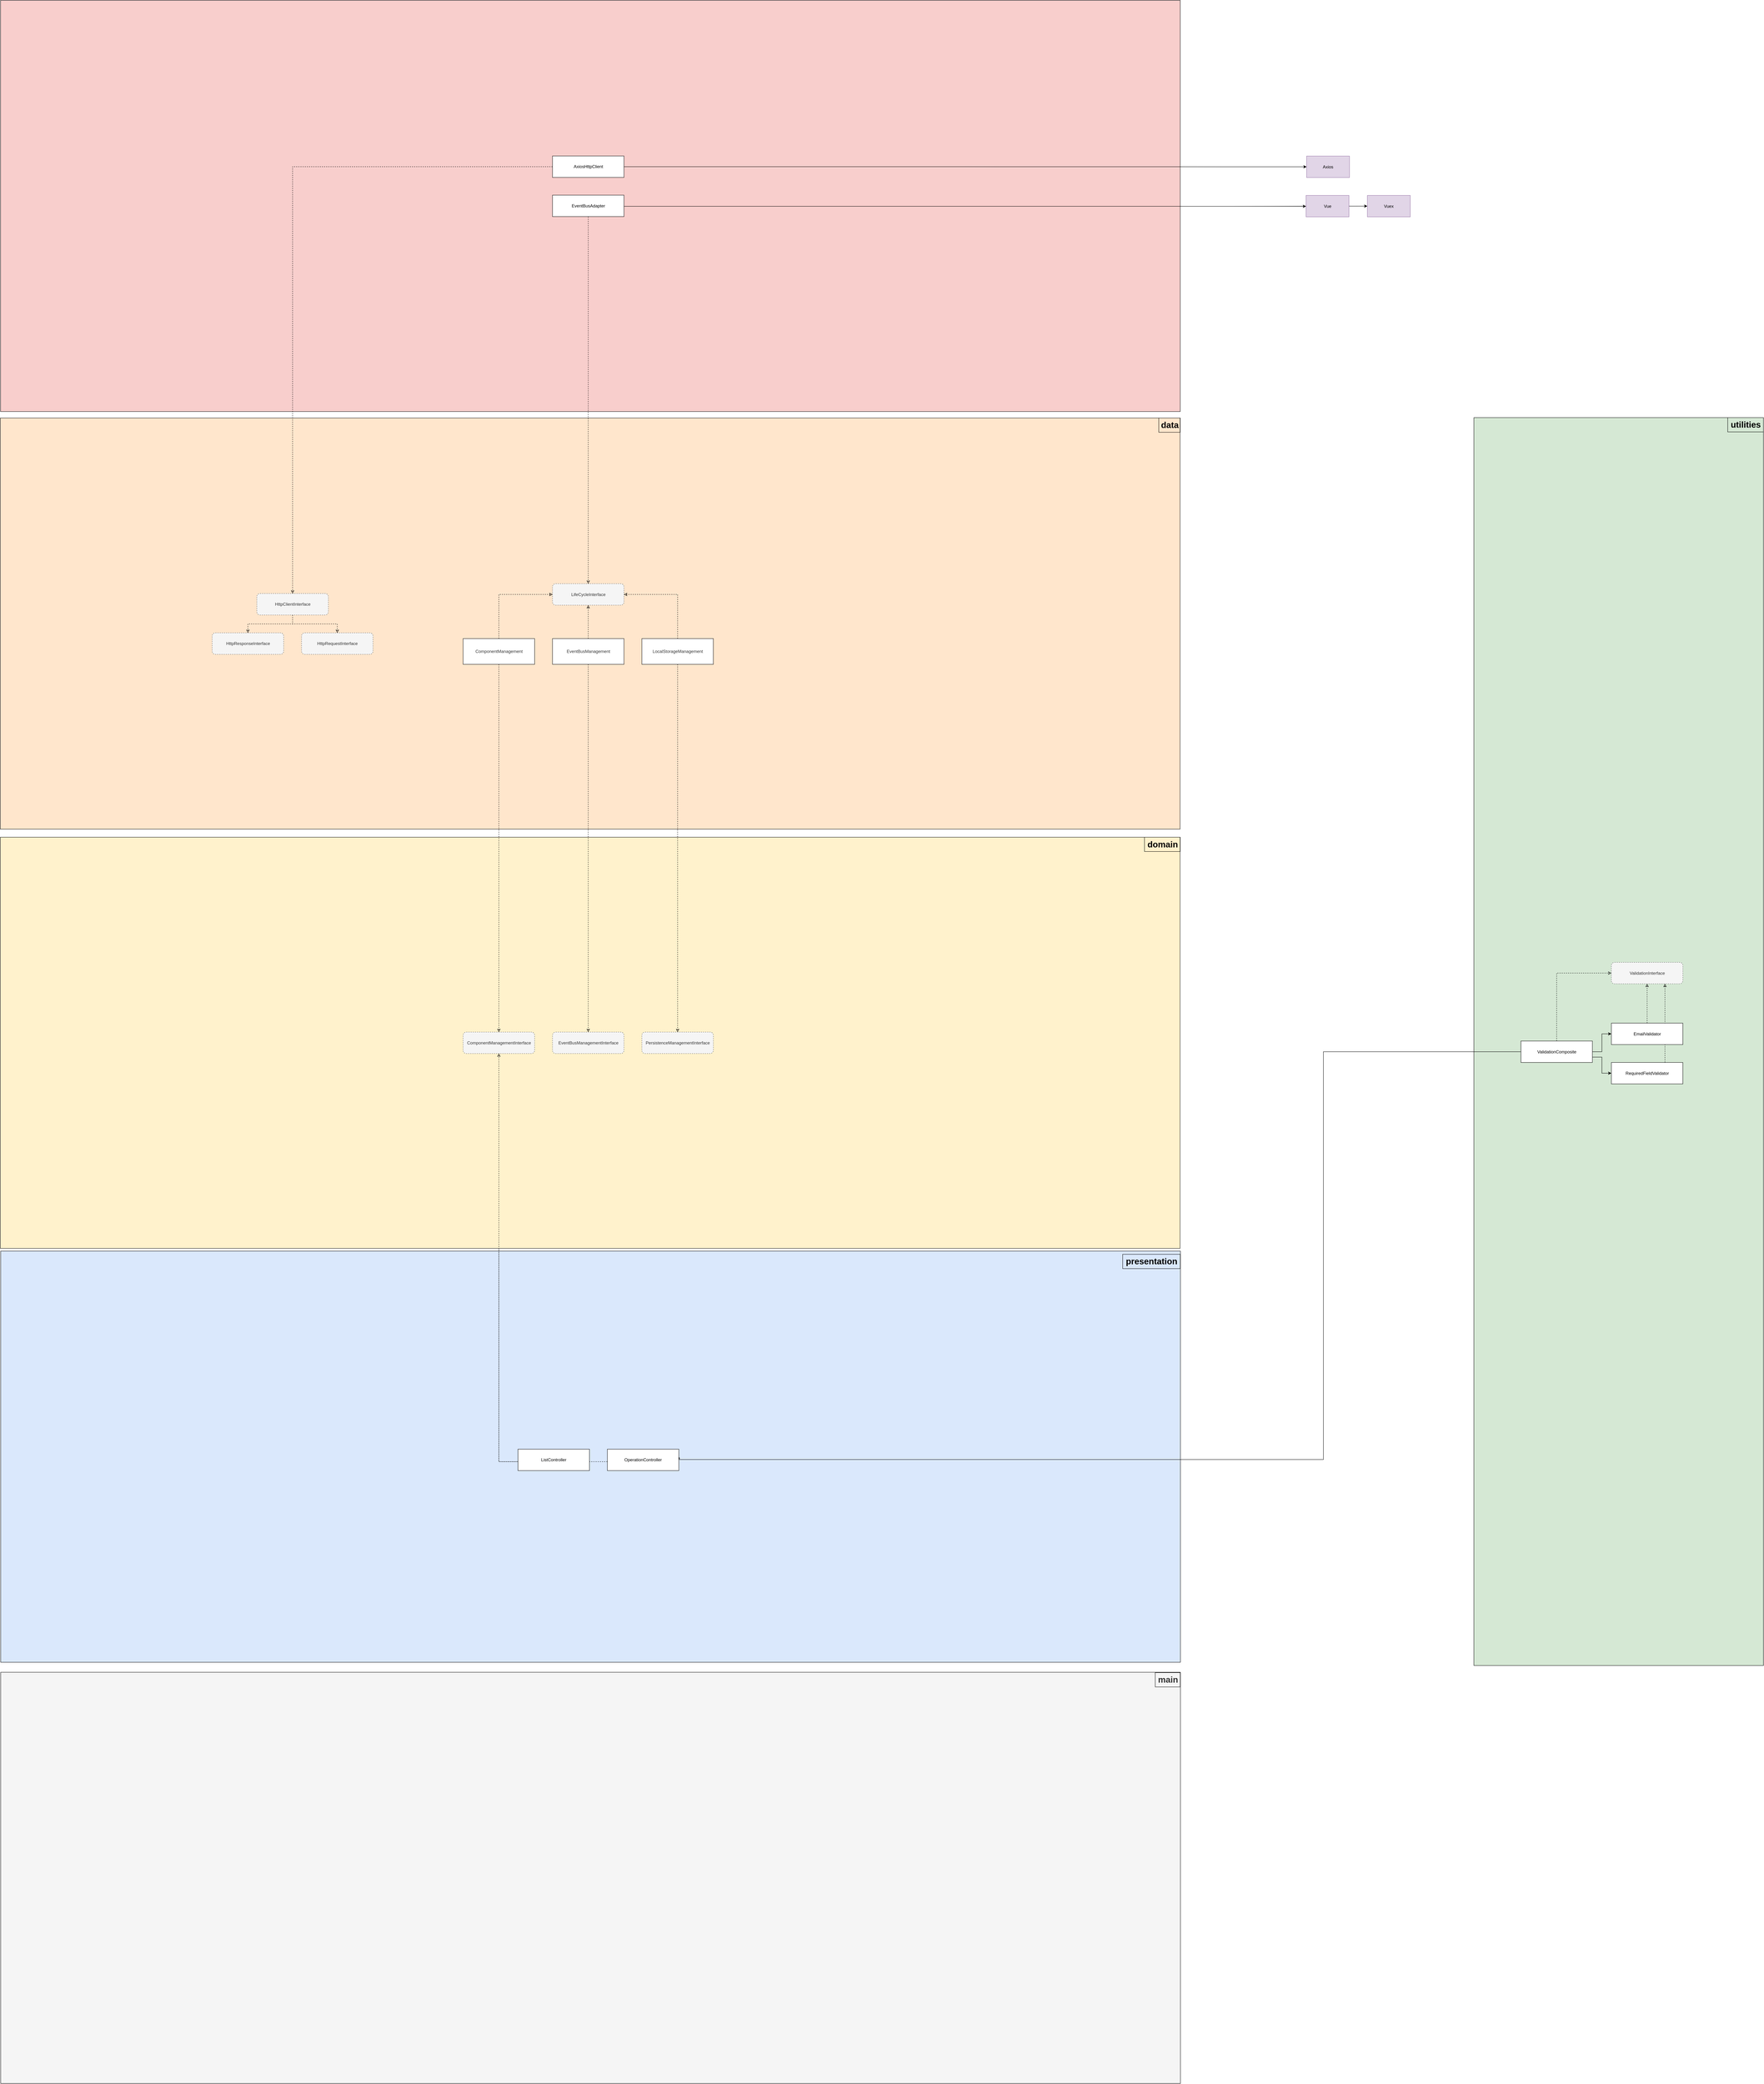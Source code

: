 <mxfile version="12.3.2" type="device" pages="1"><diagram id="l_S66v6bRBuBEM33HYv3" name="Page-1"><mxGraphModel dx="1549" dy="5436" grid="1" gridSize="10" guides="1" tooltips="1" connect="1" arrows="1" fold="1" page="1" pageScale="1" pageWidth="827" pageHeight="1169" math="0" shadow="0"><root><mxCell id="0"/><mxCell id="1" parent="0"/><mxCell id="JSCQ5aAeEvgzMmqYeC4o-80" value="" style="rounded=0;whiteSpace=wrap;html=1;fillColor=#dae8fc;strokeColor=#000000;" parent="1" vertex="1"><mxGeometry x="-819" y="-1169" width="3300" height="1150" as="geometry"/></mxCell><mxCell id="nBUv59VMYrAxrATHHbcp-48" style="edgeStyle=orthogonalEdgeStyle;rounded=0;orthogonalLoop=1;jettySize=auto;html=1;entryX=0.5;entryY=1;entryDx=0;entryDy=0;dashed=1;endArrow=classic;endFill=0;" parent="1" source="JSCQ5aAeEvgzMmqYeC4o-82" target="JSCQ5aAeEvgzMmqYeC4o-21" edge="1"><mxGeometry relative="1" as="geometry"><Array as="points"><mxPoint x="575" y="-580"/></Array></mxGeometry></mxCell><mxCell id="JSCQ5aAeEvgzMmqYeC4o-1" value="" style="rounded=0;whiteSpace=wrap;html=1;fillColor=#ffe6cc;strokeColor=#000000;" parent="1" vertex="1"><mxGeometry x="-820" y="-3499" width="3300" height="1150" as="geometry"/></mxCell><mxCell id="JSCQ5aAeEvgzMmqYeC4o-2" value="" style="rounded=0;whiteSpace=wrap;html=1;fillColor=#fff2cc;strokeColor=#000000;" parent="1" vertex="1"><mxGeometry x="-820" y="-2326.5" width="3300" height="1150" as="geometry"/></mxCell><mxCell id="JSCQ5aAeEvgzMmqYeC4o-30" value="" style="rounded=0;whiteSpace=wrap;html=1;fillColor=#f5f5f5;strokeColor=#000000;fontColor=#333333;movable=1;rotatable=0;" parent="1" vertex="1"><mxGeometry x="-819" y="9.0" width="3300" height="1150" as="geometry"/></mxCell><mxCell id="JSCQ5aAeEvgzMmqYeC4o-19" value="" style="rounded=0;whiteSpace=wrap;html=1;fillColor=#f8cecc;strokeColor=#000000;" parent="1" vertex="1"><mxGeometry x="-819.5" y="-4667" width="3300" height="1150" as="geometry"/></mxCell><mxCell id="JSCQ5aAeEvgzMmqYeC4o-3" value="LifeCycleInterface" style="rounded=1;whiteSpace=wrap;html=1;dashed=1;fillColor=#f5f5f5;strokeColor=#666666;fontColor=#333333;" parent="1" vertex="1"><mxGeometry x="724.5" y="-3035.5" width="200" height="60" as="geometry"/></mxCell><mxCell id="JSCQ5aAeEvgzMmqYeC4o-5" style="edgeStyle=orthogonalEdgeStyle;rounded=0;orthogonalLoop=1;jettySize=auto;html=1;dashed=1;endArrow=classic;endFill=0;" parent="1" source="JSCQ5aAeEvgzMmqYeC4o-7" target="JSCQ5aAeEvgzMmqYeC4o-11" edge="1"><mxGeometry relative="1" as="geometry"/></mxCell><mxCell id="JSCQ5aAeEvgzMmqYeC4o-6" style="edgeStyle=orthogonalEdgeStyle;rounded=0;orthogonalLoop=1;jettySize=auto;html=1;entryX=0.5;entryY=1;entryDx=0;entryDy=0;dashed=1;endArrow=classic;endFill=0;" parent="1" source="JSCQ5aAeEvgzMmqYeC4o-7" target="JSCQ5aAeEvgzMmqYeC4o-3" edge="1"><mxGeometry relative="1" as="geometry"/></mxCell><mxCell id="JSCQ5aAeEvgzMmqYeC4o-7" value="&lt;span style=&quot;color: rgb(51 , 51 , 51)&quot;&gt;EventBusManagement&lt;/span&gt;" style="rounded=0;whiteSpace=wrap;html=1;" parent="1" vertex="1"><mxGeometry x="724.5" y="-2882" width="200" height="72" as="geometry"/></mxCell><mxCell id="JSCQ5aAeEvgzMmqYeC4o-8" style="edgeStyle=orthogonalEdgeStyle;rounded=0;orthogonalLoop=1;jettySize=auto;html=1;entryX=0.5;entryY=0;entryDx=0;entryDy=0;dashed=1;endArrow=classic;endFill=0;" parent="1" edge="1"><mxGeometry relative="1" as="geometry"><mxPoint x="952" y="-1782.0" as="targetPoint"/></mxGeometry></mxCell><mxCell id="JSCQ5aAeEvgzMmqYeC4o-9" style="edgeStyle=orthogonalEdgeStyle;rounded=0;orthogonalLoop=1;jettySize=auto;html=1;entryX=0.5;entryY=1;entryDx=0;entryDy=0;dashed=1;endArrow=classic;endFill=0;" parent="1" edge="1"><mxGeometry relative="1" as="geometry"><mxPoint x="952" y="-2666.5" as="sourcePoint"/></mxGeometry></mxCell><mxCell id="JSCQ5aAeEvgzMmqYeC4o-11" value="EventBusManagementInterface" style="rounded=1;whiteSpace=wrap;html=1;dashed=1;fillColor=#f5f5f5;strokeColor=#666666;fontColor=#333333;movable=1;" parent="1" vertex="1"><mxGeometry x="724.5" y="-1781.5" width="200" height="60" as="geometry"/></mxCell><mxCell id="JSCQ5aAeEvgzMmqYeC4o-13" value="&lt;font style=&quot;font-size: 24px&quot;&gt;&lt;b&gt;domain&lt;/b&gt;&lt;/font&gt;" style="text;html=1;align=center;verticalAlign=middle;resizable=0;points=[];;autosize=1;strokeColor=#000000;strokeWidth=1;fillColor=none;" parent="1" vertex="1"><mxGeometry x="2380.5" y="-2326.5" width="100" height="40" as="geometry"/></mxCell><mxCell id="JSCQ5aAeEvgzMmqYeC4o-14" value="&lt;span style=&quot;font-size: 24px&quot;&gt;&lt;b&gt;data&lt;/b&gt;&lt;/span&gt;" style="text;html=1;align=center;verticalAlign=middle;resizable=0;points=[];;autosize=1;strokeColor=#000000;strokeWidth=1;fillColor=none;" parent="1" vertex="1"><mxGeometry x="2420.5" y="-3499" width="60" height="40" as="geometry"/></mxCell><mxCell id="JSCQ5aAeEvgzMmqYeC4o-17" style="edgeStyle=orthogonalEdgeStyle;rounded=0;orthogonalLoop=1;jettySize=auto;html=1;" parent="1" source="JSCQ5aAeEvgzMmqYeC4o-18" target="JSCQ5aAeEvgzMmqYeC4o-16" edge="1"><mxGeometry relative="1" as="geometry"><Array as="points"><mxPoint x="2760" y="-4091"/><mxPoint x="2760" y="-4091"/></Array></mxGeometry></mxCell><mxCell id="JSCQ5aAeEvgzMmqYeC4o-73" style="edgeStyle=orthogonalEdgeStyle;rounded=0;orthogonalLoop=1;jettySize=auto;html=1;entryX=0;entryY=0.5;entryDx=0;entryDy=0;endArrow=classic;endFill=1;" parent="1" target="JSCQ5aAeEvgzMmqYeC4o-70" edge="1"><mxGeometry relative="1" as="geometry"><Array as="points"><mxPoint x="925" y="-4091"/><mxPoint x="2620" y="-4091"/></Array><mxPoint x="924.5" y="-4122.167" as="sourcePoint"/></mxGeometry></mxCell><mxCell id="JSCQ5aAeEvgzMmqYeC4o-18" value="&lt;span style=&quot;white-space: normal&quot;&gt;EventBusAdapter&lt;/span&gt;" style="rounded=0;whiteSpace=wrap;html=1;" parent="1" vertex="1"><mxGeometry x="724.5" y="-4122.25" width="200" height="60" as="geometry"/></mxCell><mxCell id="JSCQ5aAeEvgzMmqYeC4o-21" value="ComponentManagementInterface" style="rounded=1;whiteSpace=wrap;html=1;dashed=1;fillColor=#f5f5f5;strokeColor=#666666;fontColor=#333333;movable=1;" parent="1" vertex="1"><mxGeometry x="474.5" y="-1781.5" width="200" height="60" as="geometry"/></mxCell><mxCell id="JSCQ5aAeEvgzMmqYeC4o-26" style="edgeStyle=orthogonalEdgeStyle;rounded=0;orthogonalLoop=1;jettySize=auto;html=1;entryX=0;entryY=0.5;entryDx=0;entryDy=0;endArrow=classic;endFill=0;dashed=1;" parent="1" source="JSCQ5aAeEvgzMmqYeC4o-24" target="JSCQ5aAeEvgzMmqYeC4o-3" edge="1"><mxGeometry relative="1" as="geometry"><Array as="points"><mxPoint x="574" y="-3005.5"/></Array></mxGeometry></mxCell><mxCell id="JSCQ5aAeEvgzMmqYeC4o-27" style="edgeStyle=orthogonalEdgeStyle;rounded=0;orthogonalLoop=1;jettySize=auto;html=1;dashed=1;endArrow=classic;endFill=0;" parent="1" source="JSCQ5aAeEvgzMmqYeC4o-24" target="JSCQ5aAeEvgzMmqYeC4o-21" edge="1"><mxGeometry relative="1" as="geometry"/></mxCell><mxCell id="JSCQ5aAeEvgzMmqYeC4o-24" value="&lt;span style=&quot;color: rgb(51 , 51 , 51)&quot;&gt;ComponentManagement&lt;/span&gt;" style="rounded=0;whiteSpace=wrap;html=1;" parent="1" vertex="1"><mxGeometry x="474.5" y="-2882" width="200" height="72" as="geometry"/></mxCell><mxCell id="JSCQ5aAeEvgzMmqYeC4o-37" value="&lt;font style=&quot;font-size: 24px&quot;&gt;&lt;b&gt;main&lt;/b&gt;&lt;/font&gt;" style="text;html=1;align=center;verticalAlign=middle;resizable=0;points=[];;autosize=1;strokeColor=#000000;strokeWidth=1;fillColor=none;fontColor=#333333;" parent="1" vertex="1"><mxGeometry x="2410.5" y="10" width="70" height="40" as="geometry"/></mxCell><mxCell id="JSCQ5aAeEvgzMmqYeC4o-75" value="PersistenceManagementInterface" style="rounded=1;whiteSpace=wrap;html=1;dashed=1;fillColor=#f5f5f5;strokeColor=#666666;fontColor=#333333;movable=1;" parent="1" vertex="1"><mxGeometry x="974.5" y="-1781.5" width="200" height="60" as="geometry"/></mxCell><mxCell id="JSCQ5aAeEvgzMmqYeC4o-77" style="edgeStyle=orthogonalEdgeStyle;rounded=0;orthogonalLoop=1;jettySize=auto;html=1;entryX=1;entryY=0.5;entryDx=0;entryDy=0;endArrow=classic;endFill=0;dashed=1;" parent="1" source="JSCQ5aAeEvgzMmqYeC4o-76" target="JSCQ5aAeEvgzMmqYeC4o-3" edge="1"><mxGeometry relative="1" as="geometry"><Array as="points"><mxPoint x="1075" y="-3005.5"/></Array></mxGeometry></mxCell><mxCell id="JSCQ5aAeEvgzMmqYeC4o-78" style="edgeStyle=orthogonalEdgeStyle;rounded=0;orthogonalLoop=1;jettySize=auto;html=1;dashed=1;endArrow=classic;endFill=0;" parent="1" source="JSCQ5aAeEvgzMmqYeC4o-76" target="JSCQ5aAeEvgzMmqYeC4o-75" edge="1"><mxGeometry relative="1" as="geometry"/></mxCell><mxCell id="JSCQ5aAeEvgzMmqYeC4o-76" value="&lt;span style=&quot;color: rgb(51 , 51 , 51)&quot;&gt;LocalStorageManagement&lt;/span&gt;" style="rounded=0;whiteSpace=wrap;html=1;" parent="1" vertex="1"><mxGeometry x="974.5" y="-2882" width="200" height="72" as="geometry"/></mxCell><mxCell id="JSCQ5aAeEvgzMmqYeC4o-104" value="&lt;font style=&quot;font-size: 24px&quot;&gt;&lt;b&gt;presentation&lt;/b&gt;&lt;/font&gt;" style="text;html=1;align=center;verticalAlign=middle;resizable=0;points=[];;autosize=1;strokeColor=#000000;strokeWidth=1;fillColor=none;" parent="1" vertex="1"><mxGeometry x="2319.5" y="-1160" width="161" height="40" as="geometry"/></mxCell><mxCell id="nBUv59VMYrAxrATHHbcp-14" value="" style="rounded=0;whiteSpace=wrap;html=1;fillColor=#d5e8d4;strokeColor=#000000;editable=0;movable=0;resizable=0;" parent="1" vertex="1"><mxGeometry x="3302" y="-3500" width="810" height="3490" as="geometry"/></mxCell><mxCell id="nBUv59VMYrAxrATHHbcp-15" style="edgeStyle=orthogonalEdgeStyle;rounded=0;orthogonalLoop=1;jettySize=auto;html=1;entryX=0.5;entryY=1;entryDx=0;entryDy=0;dashed=1;endArrow=classic;endFill=0;" parent="1" source="nBUv59VMYrAxrATHHbcp-25" target="nBUv59VMYrAxrATHHbcp-17" edge="1"><mxGeometry relative="1" as="geometry"/></mxCell><mxCell id="nBUv59VMYrAxrATHHbcp-16" style="edgeStyle=orthogonalEdgeStyle;rounded=0;orthogonalLoop=1;jettySize=auto;html=1;entryX=0.75;entryY=1;entryDx=0;entryDy=0;dashed=1;endArrow=classic;endFill=0;exitX=0.75;exitY=0;exitDx=0;exitDy=0;" parent="1" source="nBUv59VMYrAxrATHHbcp-26" target="nBUv59VMYrAxrATHHbcp-17" edge="1"><mxGeometry relative="1" as="geometry"/></mxCell><mxCell id="nBUv59VMYrAxrATHHbcp-17" value="ValidationInterface" style="rounded=1;whiteSpace=wrap;html=1;dashed=1;fillColor=#f5f5f5;strokeColor=#666666;fontColor=#333333;" parent="1" vertex="1"><mxGeometry x="3686.5" y="-1976.5" width="200" height="60" as="geometry"/></mxCell><mxCell id="nBUv59VMYrAxrATHHbcp-19" style="edgeStyle=orthogonalEdgeStyle;rounded=0;orthogonalLoop=1;jettySize=auto;html=1;" parent="1" source="nBUv59VMYrAxrATHHbcp-22" target="nBUv59VMYrAxrATHHbcp-25" edge="1"><mxGeometry relative="1" as="geometry"/></mxCell><mxCell id="nBUv59VMYrAxrATHHbcp-20" style="edgeStyle=orthogonalEdgeStyle;rounded=0;orthogonalLoop=1;jettySize=auto;html=1;entryX=0;entryY=0.5;entryDx=0;entryDy=0;exitX=1;exitY=0.75;exitDx=0;exitDy=0;" parent="1" source="nBUv59VMYrAxrATHHbcp-22" target="nBUv59VMYrAxrATHHbcp-26" edge="1"><mxGeometry relative="1" as="geometry"/></mxCell><mxCell id="nBUv59VMYrAxrATHHbcp-21" style="edgeStyle=orthogonalEdgeStyle;rounded=0;orthogonalLoop=1;jettySize=auto;html=1;entryX=0;entryY=0.5;entryDx=0;entryDy=0;dashed=1;endArrow=classic;endFill=0;exitX=0.5;exitY=0;exitDx=0;exitDy=0;" parent="1" source="nBUv59VMYrAxrATHHbcp-22" target="nBUv59VMYrAxrATHHbcp-17" edge="1"><mxGeometry relative="1" as="geometry"/></mxCell><mxCell id="nBUv59VMYrAxrATHHbcp-53" style="edgeStyle=orthogonalEdgeStyle;rounded=0;orthogonalLoop=1;jettySize=auto;html=1;entryX=1;entryY=0.5;entryDx=0;entryDy=0;endArrow=diamondThin;endFill=1;" parent="1" source="nBUv59VMYrAxrATHHbcp-22" target="JSCQ5aAeEvgzMmqYeC4o-82" edge="1"><mxGeometry relative="1" as="geometry"><Array as="points"><mxPoint x="2881" y="-1726"/><mxPoint x="2881" y="-586"/></Array></mxGeometry></mxCell><mxCell id="nBUv59VMYrAxrATHHbcp-22" value="ValidationComposite" style="rounded=0;whiteSpace=wrap;html=1;" parent="1" vertex="1"><mxGeometry x="3433.5" y="-1756.5" width="200" height="60" as="geometry"/></mxCell><mxCell id="nBUv59VMYrAxrATHHbcp-25" value="EmailValidator" style="rounded=0;whiteSpace=wrap;html=1;" parent="1" vertex="1"><mxGeometry x="3686.5" y="-1806.5" width="200" height="60" as="geometry"/></mxCell><mxCell id="nBUv59VMYrAxrATHHbcp-26" value="RequiredFieldValidator" style="rounded=0;whiteSpace=wrap;html=1;" parent="1" vertex="1"><mxGeometry x="3686.5" y="-1696.5" width="200" height="60" as="geometry"/></mxCell><mxCell id="nBUv59VMYrAxrATHHbcp-27" value="&lt;span style=&quot;font-size: 24px&quot;&gt;&lt;b&gt;utilities&lt;/b&gt;&lt;/span&gt;" style="text;html=1;align=center;verticalAlign=middle;resizable=0;points=[];;autosize=1;strokeColor=#000000;strokeWidth=1;fillColor=none;" parent="1" vertex="1"><mxGeometry x="4012" y="-3500" width="100" height="40" as="geometry"/></mxCell><mxCell id="nBUv59VMYrAxrATHHbcp-34" style="edgeStyle=orthogonalEdgeStyle;rounded=0;orthogonalLoop=1;jettySize=auto;html=1;entryX=0;entryY=0.5;entryDx=0;entryDy=0;endArrow=classic;endFill=1;" parent="1" source="nBUv59VMYrAxrATHHbcp-29" target="nBUv59VMYrAxrATHHbcp-33" edge="1"><mxGeometry relative="1" as="geometry"/></mxCell><mxCell id="JSCQ5aAeEvgzMmqYeC4o-16" value="Vue" style="rounded=0;whiteSpace=wrap;html=1;fillColor=#e1d5e7;strokeColor=#9673a6;" parent="1" vertex="1"><mxGeometry x="2832.5" y="-4121.5" width="120" height="60" as="geometry"/></mxCell><mxCell id="JSCQ5aAeEvgzMmqYeC4o-70" value="Vuex" style="rounded=0;whiteSpace=wrap;html=1;fillColor=#e1d5e7;strokeColor=#9673a6;" parent="1" vertex="1"><mxGeometry x="3004" y="-4121.5" width="120" height="60" as="geometry"/></mxCell><mxCell id="nBUv59VMYrAxrATHHbcp-33" value="Axios" style="rounded=0;whiteSpace=wrap;html=1;fillColor=#e1d5e7;strokeColor=#9673a6;" parent="1" vertex="1"><mxGeometry x="2834" y="-4231.5" width="120" height="60" as="geometry"/></mxCell><mxCell id="nBUv59VMYrAxrATHHbcp-29" value="&lt;span style=&quot;white-space: normal&quot;&gt;AxiosHttpClient&lt;/span&gt;" style="rounded=0;whiteSpace=wrap;html=1;" parent="1" vertex="1"><mxGeometry x="724.5" y="-4231.75" width="200" height="60" as="geometry"/></mxCell><mxCell id="nBUv59VMYrAxrATHHbcp-41" style="edgeStyle=orthogonalEdgeStyle;rounded=0;orthogonalLoop=1;jettySize=auto;html=1;entryX=0.5;entryY=0;entryDx=0;entryDy=0;dashed=1;endArrow=classic;endFill=0;" parent="1" source="nBUv59VMYrAxrATHHbcp-29" target="nBUv59VMYrAxrATHHbcp-38" edge="1"><mxGeometry relative="1" as="geometry"/></mxCell><mxCell id="JSCQ5aAeEvgzMmqYeC4o-29" style="edgeStyle=orthogonalEdgeStyle;rounded=0;orthogonalLoop=1;jettySize=auto;html=1;entryX=0.5;entryY=0;entryDx=0;entryDy=0;dashed=1;endArrow=classic;endFill=0;" parent="1" source="JSCQ5aAeEvgzMmqYeC4o-18" target="JSCQ5aAeEvgzMmqYeC4o-3" edge="1"><mxGeometry relative="1" as="geometry"/></mxCell><mxCell id="nBUv59VMYrAxrATHHbcp-44" value="" style="group" parent="1" vertex="1" connectable="0"><mxGeometry x="-227.5" y="-3008" width="450" height="170" as="geometry"/></mxCell><mxCell id="nBUv59VMYrAxrATHHbcp-35" value="" style="group" parent="nBUv59VMYrAxrATHHbcp-44" vertex="1" connectable="0"><mxGeometry y="110" width="450" height="60" as="geometry"/></mxCell><mxCell id="nBUv59VMYrAxrATHHbcp-36" value="HttpRequestInterface" style="rounded=1;whiteSpace=wrap;html=1;dashed=1;fillColor=#f5f5f5;strokeColor=#666666;fontColor=#333333;" parent="nBUv59VMYrAxrATHHbcp-35" vertex="1"><mxGeometry x="250" width="200" height="60" as="geometry"/></mxCell><mxCell id="nBUv59VMYrAxrATHHbcp-37" value="HttpResponseInterface" style="rounded=1;whiteSpace=wrap;html=1;dashed=1;fillColor=#f5f5f5;strokeColor=#666666;fontColor=#333333;" parent="nBUv59VMYrAxrATHHbcp-35" vertex="1"><mxGeometry width="200" height="60" as="geometry"/></mxCell><mxCell id="nBUv59VMYrAxrATHHbcp-38" value="HttpClientInterface" style="rounded=1;whiteSpace=wrap;html=1;dashed=1;fillColor=#f5f5f5;strokeColor=#666666;fontColor=#333333;" parent="nBUv59VMYrAxrATHHbcp-44" vertex="1"><mxGeometry x="125" width="200" height="60" as="geometry"/></mxCell><mxCell id="nBUv59VMYrAxrATHHbcp-39" style="edgeStyle=orthogonalEdgeStyle;rounded=0;orthogonalLoop=1;jettySize=auto;html=1;entryX=0.5;entryY=0;entryDx=0;entryDy=0;endArrow=classic;endFill=0;dashed=1;" parent="nBUv59VMYrAxrATHHbcp-44" source="nBUv59VMYrAxrATHHbcp-38" target="nBUv59VMYrAxrATHHbcp-36" edge="1"><mxGeometry relative="1" as="geometry"/></mxCell><mxCell id="nBUv59VMYrAxrATHHbcp-40" style="edgeStyle=orthogonalEdgeStyle;rounded=0;orthogonalLoop=1;jettySize=auto;html=1;entryX=0.5;entryY=0;entryDx=0;entryDy=0;endArrow=classic;endFill=0;dashed=1;" parent="nBUv59VMYrAxrATHHbcp-44" source="nBUv59VMYrAxrATHHbcp-38" target="nBUv59VMYrAxrATHHbcp-37" edge="1"><mxGeometry relative="1" as="geometry"/></mxCell><mxCell id="nBUv59VMYrAxrATHHbcp-47" style="edgeStyle=orthogonalEdgeStyle;rounded=0;orthogonalLoop=1;jettySize=auto;html=1;entryX=0.5;entryY=1;entryDx=0;entryDy=0;dashed=1;endArrow=classic;endFill=0;" parent="1" source="JSCQ5aAeEvgzMmqYeC4o-94" target="JSCQ5aAeEvgzMmqYeC4o-21" edge="1"><mxGeometry relative="1" as="geometry"><Array as="points"><mxPoint x="575" y="-580"/></Array></mxGeometry></mxCell><mxCell id="JSCQ5aAeEvgzMmqYeC4o-82" value="OperationController" style="rounded=0;whiteSpace=wrap;html=1;" parent="1" vertex="1"><mxGeometry x="878" y="-615" width="200" height="60" as="geometry"/></mxCell><mxCell id="JSCQ5aAeEvgzMmqYeC4o-94" value="ListController" style="rounded=0;whiteSpace=wrap;html=1;" parent="1" vertex="1"><mxGeometry x="628" y="-615" width="200" height="60" as="geometry"/></mxCell></root></mxGraphModel></diagram></mxfile>